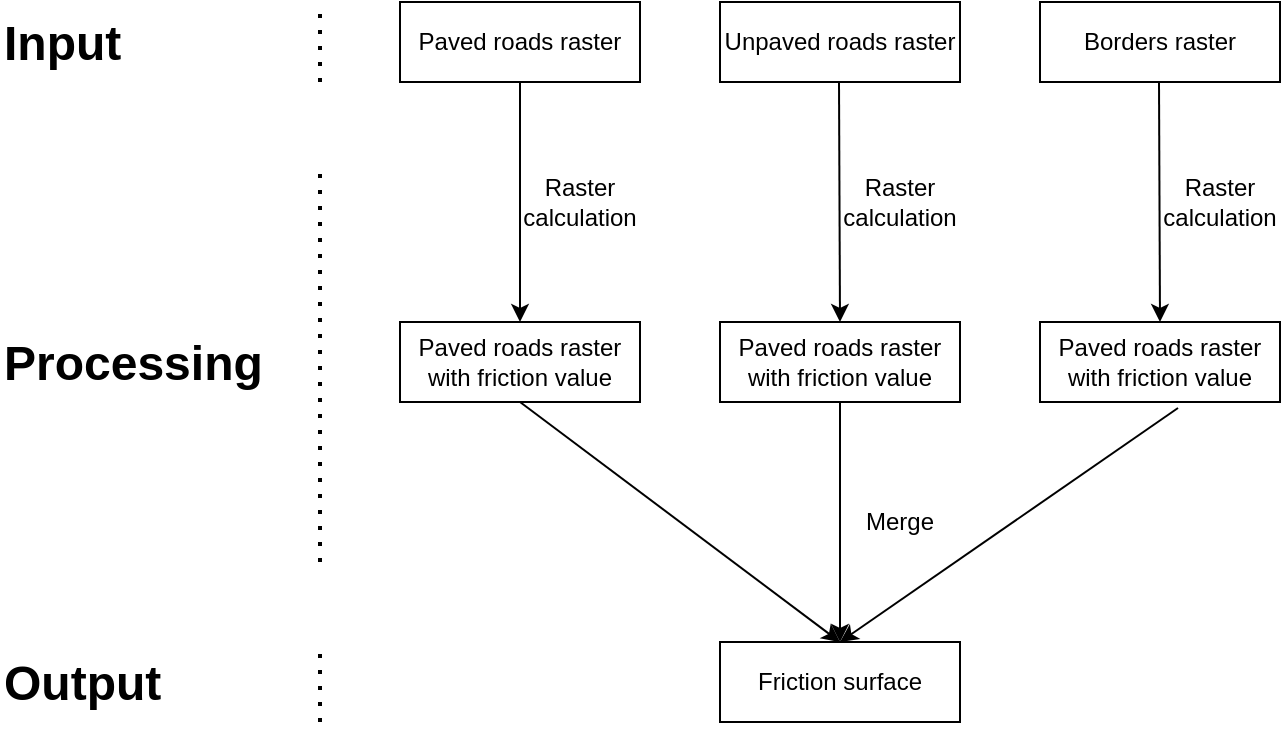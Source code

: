 <mxfile version="24.0.7" type="device">
  <diagram name="Page-1" id="PT02kA5AdEUoJguPKS6Y">
    <mxGraphModel dx="1562" dy="854" grid="1" gridSize="10" guides="1" tooltips="1" connect="1" arrows="1" fold="1" page="0" pageScale="1" pageWidth="850" pageHeight="1100" math="0" shadow="0">
      <root>
        <mxCell id="0" />
        <mxCell id="1" parent="0" />
        <mxCell id="ySlDb-rM-HuEXQJ25sTJ-1" value="Paved roads raster" style="rounded=0;whiteSpace=wrap;html=1;" parent="1" vertex="1">
          <mxGeometry x="240" y="40" width="120" height="40" as="geometry" />
        </mxCell>
        <mxCell id="ySlDb-rM-HuEXQJ25sTJ-10" value="&lt;h1 style=&quot;margin-top: 0px;&quot;&gt;Input&lt;/h1&gt;" style="text;html=1;whiteSpace=wrap;overflow=hidden;rounded=0;" parent="1" vertex="1">
          <mxGeometry x="40" y="40" width="70" height="40" as="geometry" />
        </mxCell>
        <mxCell id="ySlDb-rM-HuEXQJ25sTJ-31" value="&lt;h1 style=&quot;margin-top: 0px;&quot;&gt;Output&lt;/h1&gt;" style="text;html=1;whiteSpace=wrap;overflow=hidden;rounded=0;" parent="1" vertex="1">
          <mxGeometry x="40" y="360" width="100" height="40" as="geometry" />
        </mxCell>
        <mxCell id="ySlDb-rM-HuEXQJ25sTJ-33" value="&lt;h1 style=&quot;margin-top: 0px;&quot;&gt;Processing&lt;/h1&gt;" style="text;html=1;whiteSpace=wrap;overflow=hidden;rounded=0;" parent="1" vertex="1">
          <mxGeometry x="40" y="200" width="140" height="40" as="geometry" />
        </mxCell>
        <mxCell id="ySlDb-rM-HuEXQJ25sTJ-34" value="" style="endArrow=none;dashed=1;html=1;dashPattern=1 3;strokeWidth=2;rounded=0;" parent="1" edge="1">
          <mxGeometry width="50" height="50" relative="1" as="geometry">
            <mxPoint x="200" y="80" as="sourcePoint" />
            <mxPoint x="200" y="40" as="targetPoint" />
          </mxGeometry>
        </mxCell>
        <mxCell id="ySlDb-rM-HuEXQJ25sTJ-35" value="" style="endArrow=none;dashed=1;html=1;dashPattern=1 3;strokeWidth=2;rounded=0;" parent="1" edge="1">
          <mxGeometry width="50" height="50" relative="1" as="geometry">
            <mxPoint x="200" y="320" as="sourcePoint" />
            <mxPoint x="200" y="120" as="targetPoint" />
          </mxGeometry>
        </mxCell>
        <mxCell id="ySlDb-rM-HuEXQJ25sTJ-36" value="" style="endArrow=none;dashed=1;html=1;dashPattern=1 3;strokeWidth=2;rounded=0;" parent="1" edge="1">
          <mxGeometry width="50" height="50" relative="1" as="geometry">
            <mxPoint x="200" y="400" as="sourcePoint" />
            <mxPoint x="200" y="360" as="targetPoint" />
          </mxGeometry>
        </mxCell>
        <mxCell id="DrDVU3Ht0lz9oGVluDeD-2" value="Unpaved roads raster" style="rounded=0;whiteSpace=wrap;html=1;" parent="1" vertex="1">
          <mxGeometry x="400" y="40" width="120" height="40" as="geometry" />
        </mxCell>
        <mxCell id="Q3OZfO-lklIZ2XV6-eBN-1" value="Borders raster" style="rounded=0;whiteSpace=wrap;html=1;" vertex="1" parent="1">
          <mxGeometry x="560" y="40" width="120" height="40" as="geometry" />
        </mxCell>
        <mxCell id="Q3OZfO-lklIZ2XV6-eBN-2" value="" style="endArrow=classic;html=1;rounded=0;exitX=0.5;exitY=1;exitDx=0;exitDy=0;entryX=0.5;entryY=0;entryDx=0;entryDy=0;" edge="1" parent="1" source="ySlDb-rM-HuEXQJ25sTJ-1" target="Q3OZfO-lklIZ2XV6-eBN-5">
          <mxGeometry width="50" height="50" relative="1" as="geometry">
            <mxPoint x="270" y="380" as="sourcePoint" />
            <mxPoint x="300" y="120" as="targetPoint" />
          </mxGeometry>
        </mxCell>
        <mxCell id="Q3OZfO-lklIZ2XV6-eBN-3" value="" style="endArrow=classic;html=1;rounded=0;exitX=0.5;exitY=1;exitDx=0;exitDy=0;entryX=0.5;entryY=0;entryDx=0;entryDy=0;" edge="1" parent="1" target="Q3OZfO-lklIZ2XV6-eBN-6">
          <mxGeometry width="50" height="50" relative="1" as="geometry">
            <mxPoint x="459.5" y="80" as="sourcePoint" />
            <mxPoint x="459.5" y="120" as="targetPoint" />
          </mxGeometry>
        </mxCell>
        <mxCell id="Q3OZfO-lklIZ2XV6-eBN-4" value="" style="endArrow=classic;html=1;rounded=0;exitX=0.5;exitY=1;exitDx=0;exitDy=0;entryX=0.5;entryY=0;entryDx=0;entryDy=0;" edge="1" parent="1" target="Q3OZfO-lklIZ2XV6-eBN-7">
          <mxGeometry width="50" height="50" relative="1" as="geometry">
            <mxPoint x="619.5" y="80" as="sourcePoint" />
            <mxPoint x="619.5" y="120" as="targetPoint" />
          </mxGeometry>
        </mxCell>
        <mxCell id="Q3OZfO-lklIZ2XV6-eBN-5" value="Paved roads raster with friction value" style="rounded=0;whiteSpace=wrap;html=1;" vertex="1" parent="1">
          <mxGeometry x="240" y="200" width="120" height="40" as="geometry" />
        </mxCell>
        <mxCell id="Q3OZfO-lklIZ2XV6-eBN-6" value="Paved roads raster with friction value" style="rounded=0;whiteSpace=wrap;html=1;" vertex="1" parent="1">
          <mxGeometry x="400" y="200" width="120" height="40" as="geometry" />
        </mxCell>
        <mxCell id="Q3OZfO-lklIZ2XV6-eBN-7" value="Paved roads raster with friction value" style="rounded=0;whiteSpace=wrap;html=1;" vertex="1" parent="1">
          <mxGeometry x="560" y="200" width="120" height="40" as="geometry" />
        </mxCell>
        <mxCell id="Q3OZfO-lklIZ2XV6-eBN-9" value="Raster calculation" style="text;html=1;align=center;verticalAlign=middle;whiteSpace=wrap;rounded=0;" vertex="1" parent="1">
          <mxGeometry x="300" y="120" width="60" height="40" as="geometry" />
        </mxCell>
        <mxCell id="Q3OZfO-lklIZ2XV6-eBN-11" value="" style="endArrow=classic;html=1;rounded=0;exitX=0.5;exitY=1;exitDx=0;exitDy=0;entryX=0.5;entryY=0;entryDx=0;entryDy=0;" edge="1" parent="1" source="Q3OZfO-lklIZ2XV6-eBN-5" target="Q3OZfO-lklIZ2XV6-eBN-12">
          <mxGeometry width="50" height="50" relative="1" as="geometry">
            <mxPoint x="270" y="380" as="sourcePoint" />
            <mxPoint x="460" y="240" as="targetPoint" />
          </mxGeometry>
        </mxCell>
        <mxCell id="Q3OZfO-lklIZ2XV6-eBN-12" value="Friction surface" style="rounded=0;whiteSpace=wrap;html=1;" vertex="1" parent="1">
          <mxGeometry x="400" y="360" width="120" height="40" as="geometry" />
        </mxCell>
        <mxCell id="Q3OZfO-lklIZ2XV6-eBN-13" value="" style="endArrow=classic;html=1;rounded=0;exitX=0.5;exitY=1;exitDx=0;exitDy=0;entryX=0.5;entryY=0;entryDx=0;entryDy=0;" edge="1" parent="1" source="Q3OZfO-lklIZ2XV6-eBN-6" target="Q3OZfO-lklIZ2XV6-eBN-12">
          <mxGeometry width="50" height="50" relative="1" as="geometry">
            <mxPoint x="310" y="170" as="sourcePoint" />
            <mxPoint x="470" y="250" as="targetPoint" />
          </mxGeometry>
        </mxCell>
        <mxCell id="Q3OZfO-lklIZ2XV6-eBN-14" value="" style="endArrow=classic;html=1;rounded=0;exitX=0.575;exitY=1.075;exitDx=0;exitDy=0;exitPerimeter=0;entryX=0.5;entryY=0;entryDx=0;entryDy=0;" edge="1" parent="1" source="Q3OZfO-lklIZ2XV6-eBN-7" target="Q3OZfO-lklIZ2XV6-eBN-12">
          <mxGeometry width="50" height="50" relative="1" as="geometry">
            <mxPoint x="320" y="180" as="sourcePoint" />
            <mxPoint x="480" y="260" as="targetPoint" />
          </mxGeometry>
        </mxCell>
        <mxCell id="Q3OZfO-lklIZ2XV6-eBN-15" value="Merge" style="text;html=1;align=center;verticalAlign=middle;whiteSpace=wrap;rounded=0;" vertex="1" parent="1">
          <mxGeometry x="460" y="280" width="60" height="40" as="geometry" />
        </mxCell>
        <mxCell id="Q3OZfO-lklIZ2XV6-eBN-16" value="Raster calculation" style="text;html=1;align=center;verticalAlign=middle;whiteSpace=wrap;rounded=0;" vertex="1" parent="1">
          <mxGeometry x="460" y="120" width="60" height="40" as="geometry" />
        </mxCell>
        <mxCell id="Q3OZfO-lklIZ2XV6-eBN-17" value="Raster calculation" style="text;html=1;align=center;verticalAlign=middle;whiteSpace=wrap;rounded=0;" vertex="1" parent="1">
          <mxGeometry x="620" y="120" width="60" height="40" as="geometry" />
        </mxCell>
      </root>
    </mxGraphModel>
  </diagram>
</mxfile>
